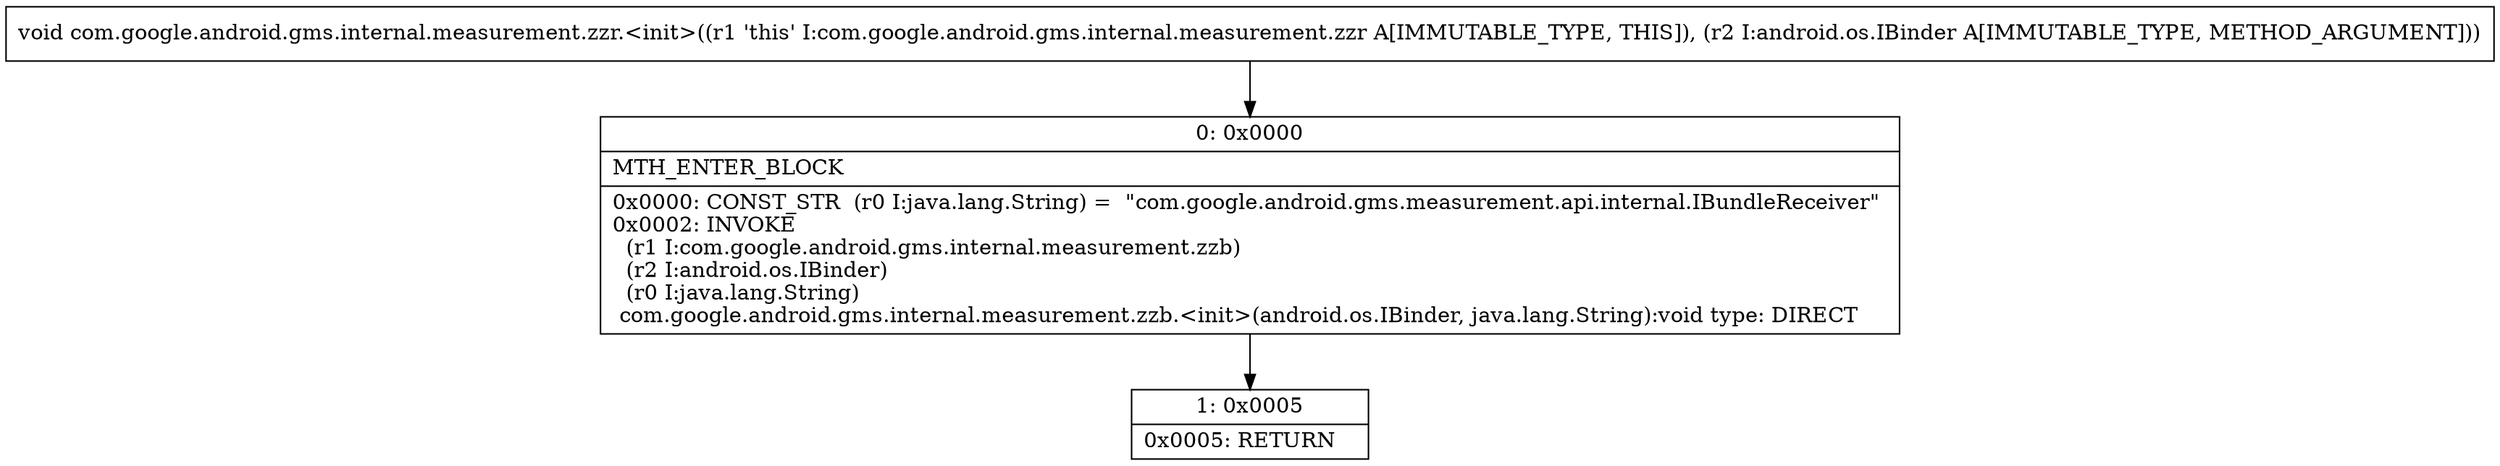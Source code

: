 digraph "CFG forcom.google.android.gms.internal.measurement.zzr.\<init\>(Landroid\/os\/IBinder;)V" {
Node_0 [shape=record,label="{0\:\ 0x0000|MTH_ENTER_BLOCK\l|0x0000: CONST_STR  (r0 I:java.lang.String) =  \"com.google.android.gms.measurement.api.internal.IBundleReceiver\" \l0x0002: INVOKE  \l  (r1 I:com.google.android.gms.internal.measurement.zzb)\l  (r2 I:android.os.IBinder)\l  (r0 I:java.lang.String)\l com.google.android.gms.internal.measurement.zzb.\<init\>(android.os.IBinder, java.lang.String):void type: DIRECT \l}"];
Node_1 [shape=record,label="{1\:\ 0x0005|0x0005: RETURN   \l}"];
MethodNode[shape=record,label="{void com.google.android.gms.internal.measurement.zzr.\<init\>((r1 'this' I:com.google.android.gms.internal.measurement.zzr A[IMMUTABLE_TYPE, THIS]), (r2 I:android.os.IBinder A[IMMUTABLE_TYPE, METHOD_ARGUMENT])) }"];
MethodNode -> Node_0;
Node_0 -> Node_1;
}

